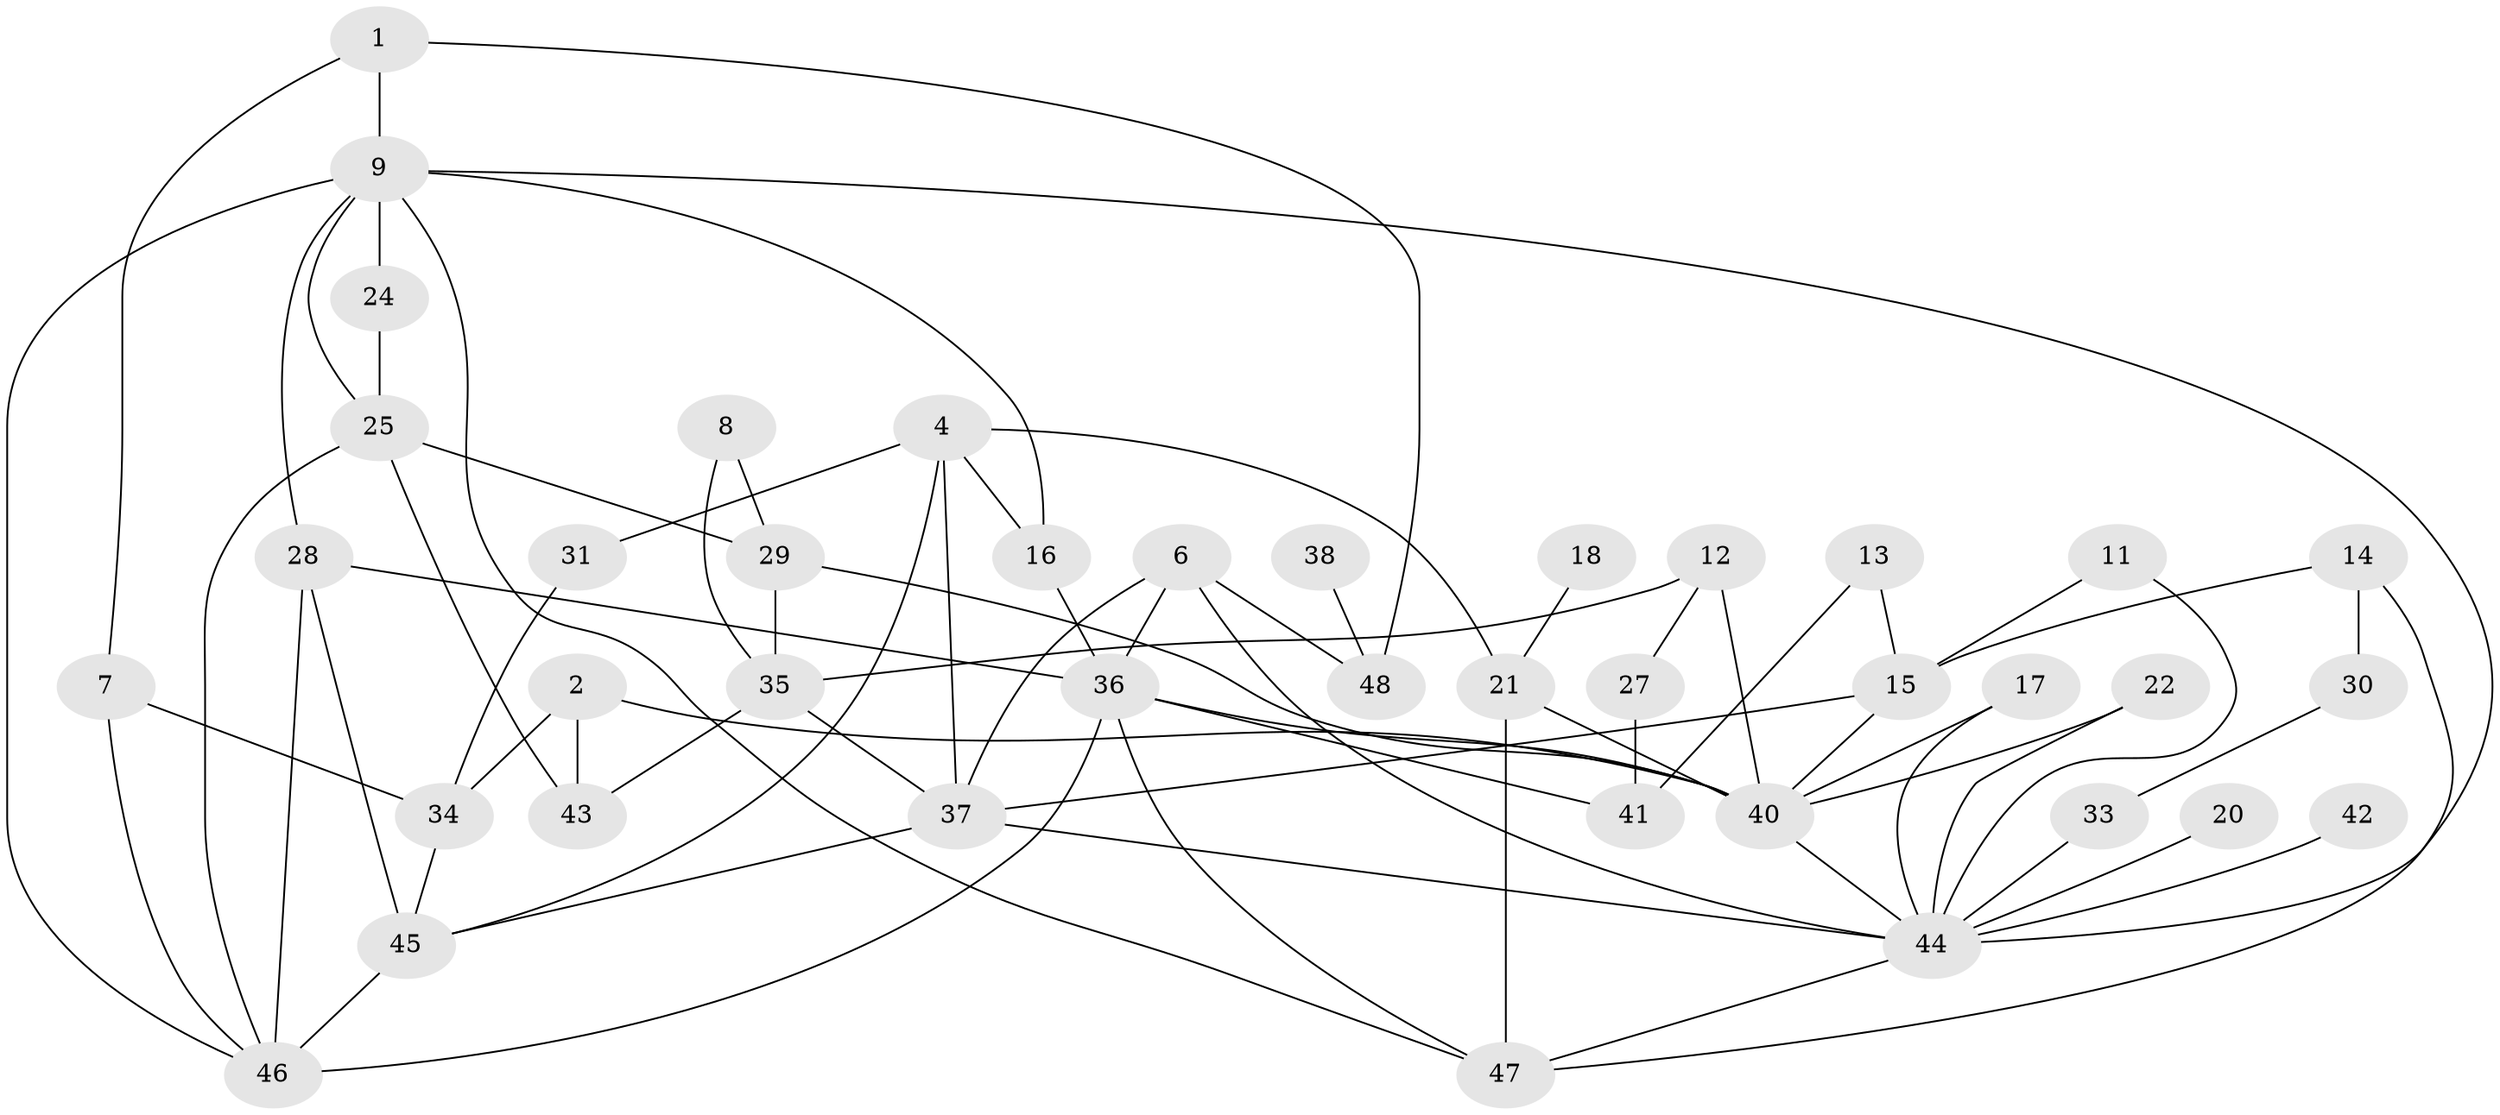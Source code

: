 // original degree distribution, {6: 0.041666666666666664, 3: 0.2708333333333333, 2: 0.2708333333333333, 1: 0.14583333333333334, 4: 0.15625, 5: 0.041666666666666664, 0: 0.07291666666666667}
// Generated by graph-tools (version 1.1) at 2025/49/03/09/25 03:49:11]
// undirected, 40 vertices, 74 edges
graph export_dot {
graph [start="1"]
  node [color=gray90,style=filled];
  1;
  2;
  4;
  6;
  7;
  8;
  9;
  11;
  12;
  13;
  14;
  15;
  16;
  17;
  18;
  20;
  21;
  22;
  24;
  25;
  27;
  28;
  29;
  30;
  31;
  33;
  34;
  35;
  36;
  37;
  38;
  40;
  41;
  42;
  43;
  44;
  45;
  46;
  47;
  48;
  1 -- 7 [weight=1.0];
  1 -- 9 [weight=1.0];
  1 -- 48 [weight=1.0];
  2 -- 34 [weight=1.0];
  2 -- 40 [weight=1.0];
  2 -- 43 [weight=1.0];
  4 -- 16 [weight=1.0];
  4 -- 21 [weight=1.0];
  4 -- 31 [weight=1.0];
  4 -- 37 [weight=1.0];
  4 -- 45 [weight=1.0];
  6 -- 36 [weight=1.0];
  6 -- 37 [weight=1.0];
  6 -- 44 [weight=1.0];
  6 -- 48 [weight=1.0];
  7 -- 34 [weight=1.0];
  7 -- 46 [weight=1.0];
  8 -- 29 [weight=1.0];
  8 -- 35 [weight=1.0];
  9 -- 16 [weight=1.0];
  9 -- 24 [weight=1.0];
  9 -- 25 [weight=1.0];
  9 -- 28 [weight=1.0];
  9 -- 44 [weight=1.0];
  9 -- 46 [weight=1.0];
  9 -- 47 [weight=1.0];
  11 -- 15 [weight=1.0];
  11 -- 44 [weight=1.0];
  12 -- 27 [weight=1.0];
  12 -- 35 [weight=1.0];
  12 -- 40 [weight=1.0];
  13 -- 15 [weight=1.0];
  13 -- 41 [weight=1.0];
  14 -- 15 [weight=1.0];
  14 -- 30 [weight=1.0];
  14 -- 47 [weight=1.0];
  15 -- 37 [weight=1.0];
  15 -- 40 [weight=1.0];
  16 -- 36 [weight=1.0];
  17 -- 40 [weight=1.0];
  17 -- 44 [weight=1.0];
  18 -- 21 [weight=1.0];
  20 -- 44 [weight=1.0];
  21 -- 40 [weight=1.0];
  21 -- 47 [weight=1.0];
  22 -- 40 [weight=1.0];
  22 -- 44 [weight=1.0];
  24 -- 25 [weight=1.0];
  25 -- 29 [weight=1.0];
  25 -- 43 [weight=1.0];
  25 -- 46 [weight=1.0];
  27 -- 41 [weight=1.0];
  28 -- 36 [weight=1.0];
  28 -- 45 [weight=1.0];
  28 -- 46 [weight=2.0];
  29 -- 35 [weight=1.0];
  29 -- 40 [weight=1.0];
  30 -- 33 [weight=1.0];
  31 -- 34 [weight=1.0];
  33 -- 44 [weight=1.0];
  34 -- 45 [weight=1.0];
  35 -- 37 [weight=1.0];
  35 -- 43 [weight=1.0];
  36 -- 40 [weight=1.0];
  36 -- 41 [weight=1.0];
  36 -- 46 [weight=1.0];
  36 -- 47 [weight=1.0];
  37 -- 44 [weight=1.0];
  37 -- 45 [weight=1.0];
  38 -- 48 [weight=1.0];
  40 -- 44 [weight=1.0];
  42 -- 44 [weight=1.0];
  44 -- 47 [weight=1.0];
  45 -- 46 [weight=2.0];
}
